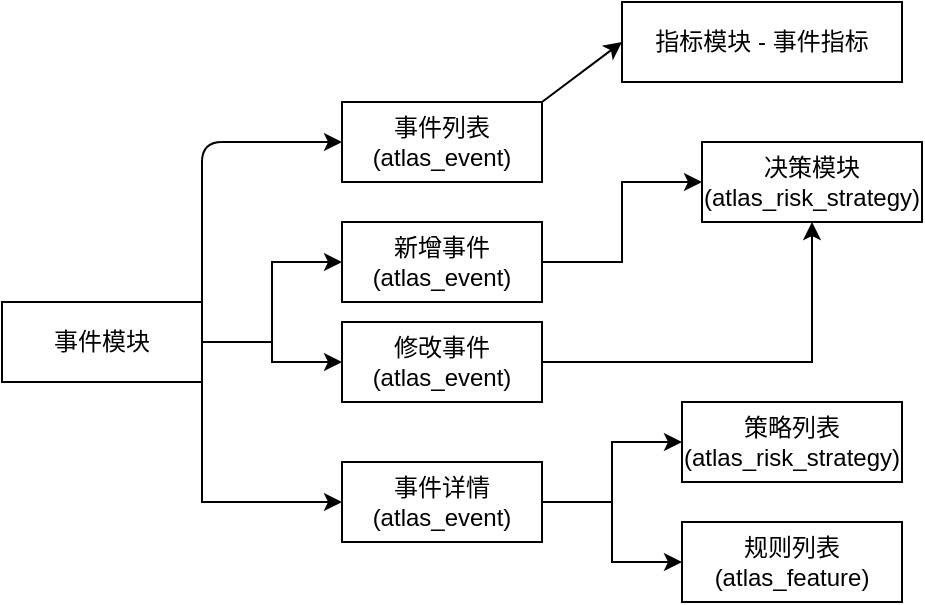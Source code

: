 <mxfile version="14.1.8" type="github">
  <diagram id="xm4Qvdjr61XccxN-QG44" name="Page-1">
    <mxGraphModel dx="1257" dy="786" grid="1" gridSize="10" guides="1" tooltips="1" connect="1" arrows="1" fold="1" page="1" pageScale="1" pageWidth="827" pageHeight="1169" math="0" shadow="0">
      <root>
        <mxCell id="0" />
        <mxCell id="1" parent="0" />
        <mxCell id="ldpD27MEibo8axFT_H9j-7" value="" style="edgeStyle=orthogonalEdgeStyle;rounded=0;orthogonalLoop=1;jettySize=auto;html=1;" edge="1" parent="1" source="ldpD27MEibo8axFT_H9j-1" target="ldpD27MEibo8axFT_H9j-6">
          <mxGeometry relative="1" as="geometry" />
        </mxCell>
        <mxCell id="ldpD27MEibo8axFT_H9j-1" value="事件模块" style="rounded=0;whiteSpace=wrap;html=1;" vertex="1" parent="1">
          <mxGeometry x="170" y="240" width="100" height="40" as="geometry" />
        </mxCell>
        <mxCell id="ldpD27MEibo8axFT_H9j-2" value="事件列表(atlas_event)" style="rounded=0;whiteSpace=wrap;html=1;" vertex="1" parent="1">
          <mxGeometry x="340" y="140" width="100" height="40" as="geometry" />
        </mxCell>
        <mxCell id="ldpD27MEibo8axFT_H9j-3" value="指标模块 - 事件指标" style="rounded=0;whiteSpace=wrap;html=1;" vertex="1" parent="1">
          <mxGeometry x="480" y="90" width="140" height="40" as="geometry" />
        </mxCell>
        <mxCell id="ldpD27MEibo8axFT_H9j-4" value="" style="endArrow=classic;html=1;exitX=1;exitY=0.5;exitDx=0;exitDy=0;entryX=0;entryY=0.5;entryDx=0;entryDy=0;" edge="1" parent="1" source="ldpD27MEibo8axFT_H9j-1" target="ldpD27MEibo8axFT_H9j-2">
          <mxGeometry width="50" height="50" relative="1" as="geometry">
            <mxPoint x="300" y="360" as="sourcePoint" />
            <mxPoint x="350" y="310" as="targetPoint" />
            <Array as="points">
              <mxPoint x="270" y="160" />
            </Array>
          </mxGeometry>
        </mxCell>
        <mxCell id="ldpD27MEibo8axFT_H9j-5" value="" style="endArrow=classic;html=1;exitX=1;exitY=0;exitDx=0;exitDy=0;entryX=0;entryY=0.5;entryDx=0;entryDy=0;" edge="1" parent="1" source="ldpD27MEibo8axFT_H9j-2" target="ldpD27MEibo8axFT_H9j-3">
          <mxGeometry width="50" height="50" relative="1" as="geometry">
            <mxPoint x="280" y="270" as="sourcePoint" />
            <mxPoint x="350" y="170" as="targetPoint" />
          </mxGeometry>
        </mxCell>
        <mxCell id="ldpD27MEibo8axFT_H9j-9" value="" style="edgeStyle=orthogonalEdgeStyle;rounded=0;orthogonalLoop=1;jettySize=auto;html=1;" edge="1" parent="1" source="ldpD27MEibo8axFT_H9j-6" target="ldpD27MEibo8axFT_H9j-8">
          <mxGeometry relative="1" as="geometry" />
        </mxCell>
        <mxCell id="ldpD27MEibo8axFT_H9j-6" value="新增事件(atlas_event)" style="rounded=0;whiteSpace=wrap;html=1;" vertex="1" parent="1">
          <mxGeometry x="340" y="200" width="100" height="40" as="geometry" />
        </mxCell>
        <mxCell id="ldpD27MEibo8axFT_H9j-8" value="决策模块(atlas_risk_strategy)" style="rounded=0;whiteSpace=wrap;html=1;" vertex="1" parent="1">
          <mxGeometry x="520" y="160" width="110" height="40" as="geometry" />
        </mxCell>
        <mxCell id="ldpD27MEibo8axFT_H9j-12" value="" style="edgeStyle=orthogonalEdgeStyle;rounded=0;orthogonalLoop=1;jettySize=auto;html=1;" edge="1" parent="1" source="ldpD27MEibo8axFT_H9j-10" target="ldpD27MEibo8axFT_H9j-8">
          <mxGeometry relative="1" as="geometry" />
        </mxCell>
        <mxCell id="ldpD27MEibo8axFT_H9j-10" value="修改事件(atlas_event)" style="rounded=0;whiteSpace=wrap;html=1;" vertex="1" parent="1">
          <mxGeometry x="340" y="250" width="100" height="40" as="geometry" />
        </mxCell>
        <mxCell id="ldpD27MEibo8axFT_H9j-11" value="" style="edgeStyle=orthogonalEdgeStyle;rounded=0;orthogonalLoop=1;jettySize=auto;html=1;exitX=1;exitY=0.5;exitDx=0;exitDy=0;entryX=0;entryY=0.5;entryDx=0;entryDy=0;" edge="1" parent="1" source="ldpD27MEibo8axFT_H9j-1" target="ldpD27MEibo8axFT_H9j-10">
          <mxGeometry relative="1" as="geometry">
            <mxPoint x="280" y="270" as="sourcePoint" />
            <mxPoint x="350" y="230" as="targetPoint" />
          </mxGeometry>
        </mxCell>
        <mxCell id="ldpD27MEibo8axFT_H9j-18" value="" style="edgeStyle=orthogonalEdgeStyle;rounded=0;orthogonalLoop=1;jettySize=auto;html=1;entryX=0;entryY=0.5;entryDx=0;entryDy=0;" edge="1" parent="1" source="ldpD27MEibo8axFT_H9j-13" target="ldpD27MEibo8axFT_H9j-19">
          <mxGeometry relative="1" as="geometry" />
        </mxCell>
        <mxCell id="ldpD27MEibo8axFT_H9j-13" value="事件详情(atlas_event)" style="rounded=0;whiteSpace=wrap;html=1;" vertex="1" parent="1">
          <mxGeometry x="340" y="320" width="100" height="40" as="geometry" />
        </mxCell>
        <mxCell id="ldpD27MEibo8axFT_H9j-14" value="" style="edgeStyle=orthogonalEdgeStyle;rounded=0;orthogonalLoop=1;jettySize=auto;html=1;exitX=1;exitY=0.75;exitDx=0;exitDy=0;entryX=0;entryY=0.5;entryDx=0;entryDy=0;" edge="1" parent="1" source="ldpD27MEibo8axFT_H9j-1" target="ldpD27MEibo8axFT_H9j-13">
          <mxGeometry relative="1" as="geometry">
            <mxPoint x="280" y="270" as="sourcePoint" />
            <mxPoint x="350" y="280" as="targetPoint" />
            <Array as="points">
              <mxPoint x="270" y="340" />
            </Array>
          </mxGeometry>
        </mxCell>
        <mxCell id="ldpD27MEibo8axFT_H9j-17" value="策略列表(atlas_risk_strategy)" style="rounded=0;whiteSpace=wrap;html=1;" vertex="1" parent="1">
          <mxGeometry x="510" y="290" width="110" height="40" as="geometry" />
        </mxCell>
        <mxCell id="ldpD27MEibo8axFT_H9j-19" value="规则列表(atlas_feature)" style="rounded=0;whiteSpace=wrap;html=1;" vertex="1" parent="1">
          <mxGeometry x="510" y="350" width="110" height="40" as="geometry" />
        </mxCell>
        <mxCell id="ldpD27MEibo8axFT_H9j-20" value="" style="edgeStyle=orthogonalEdgeStyle;rounded=0;orthogonalLoop=1;jettySize=auto;html=1;entryX=0;entryY=0.5;entryDx=0;entryDy=0;exitX=1;exitY=0.5;exitDx=0;exitDy=0;" edge="1" parent="1" source="ldpD27MEibo8axFT_H9j-13" target="ldpD27MEibo8axFT_H9j-17">
          <mxGeometry relative="1" as="geometry">
            <mxPoint x="450" y="350" as="sourcePoint" />
            <mxPoint x="520" y="380" as="targetPoint" />
          </mxGeometry>
        </mxCell>
      </root>
    </mxGraphModel>
  </diagram>
</mxfile>
